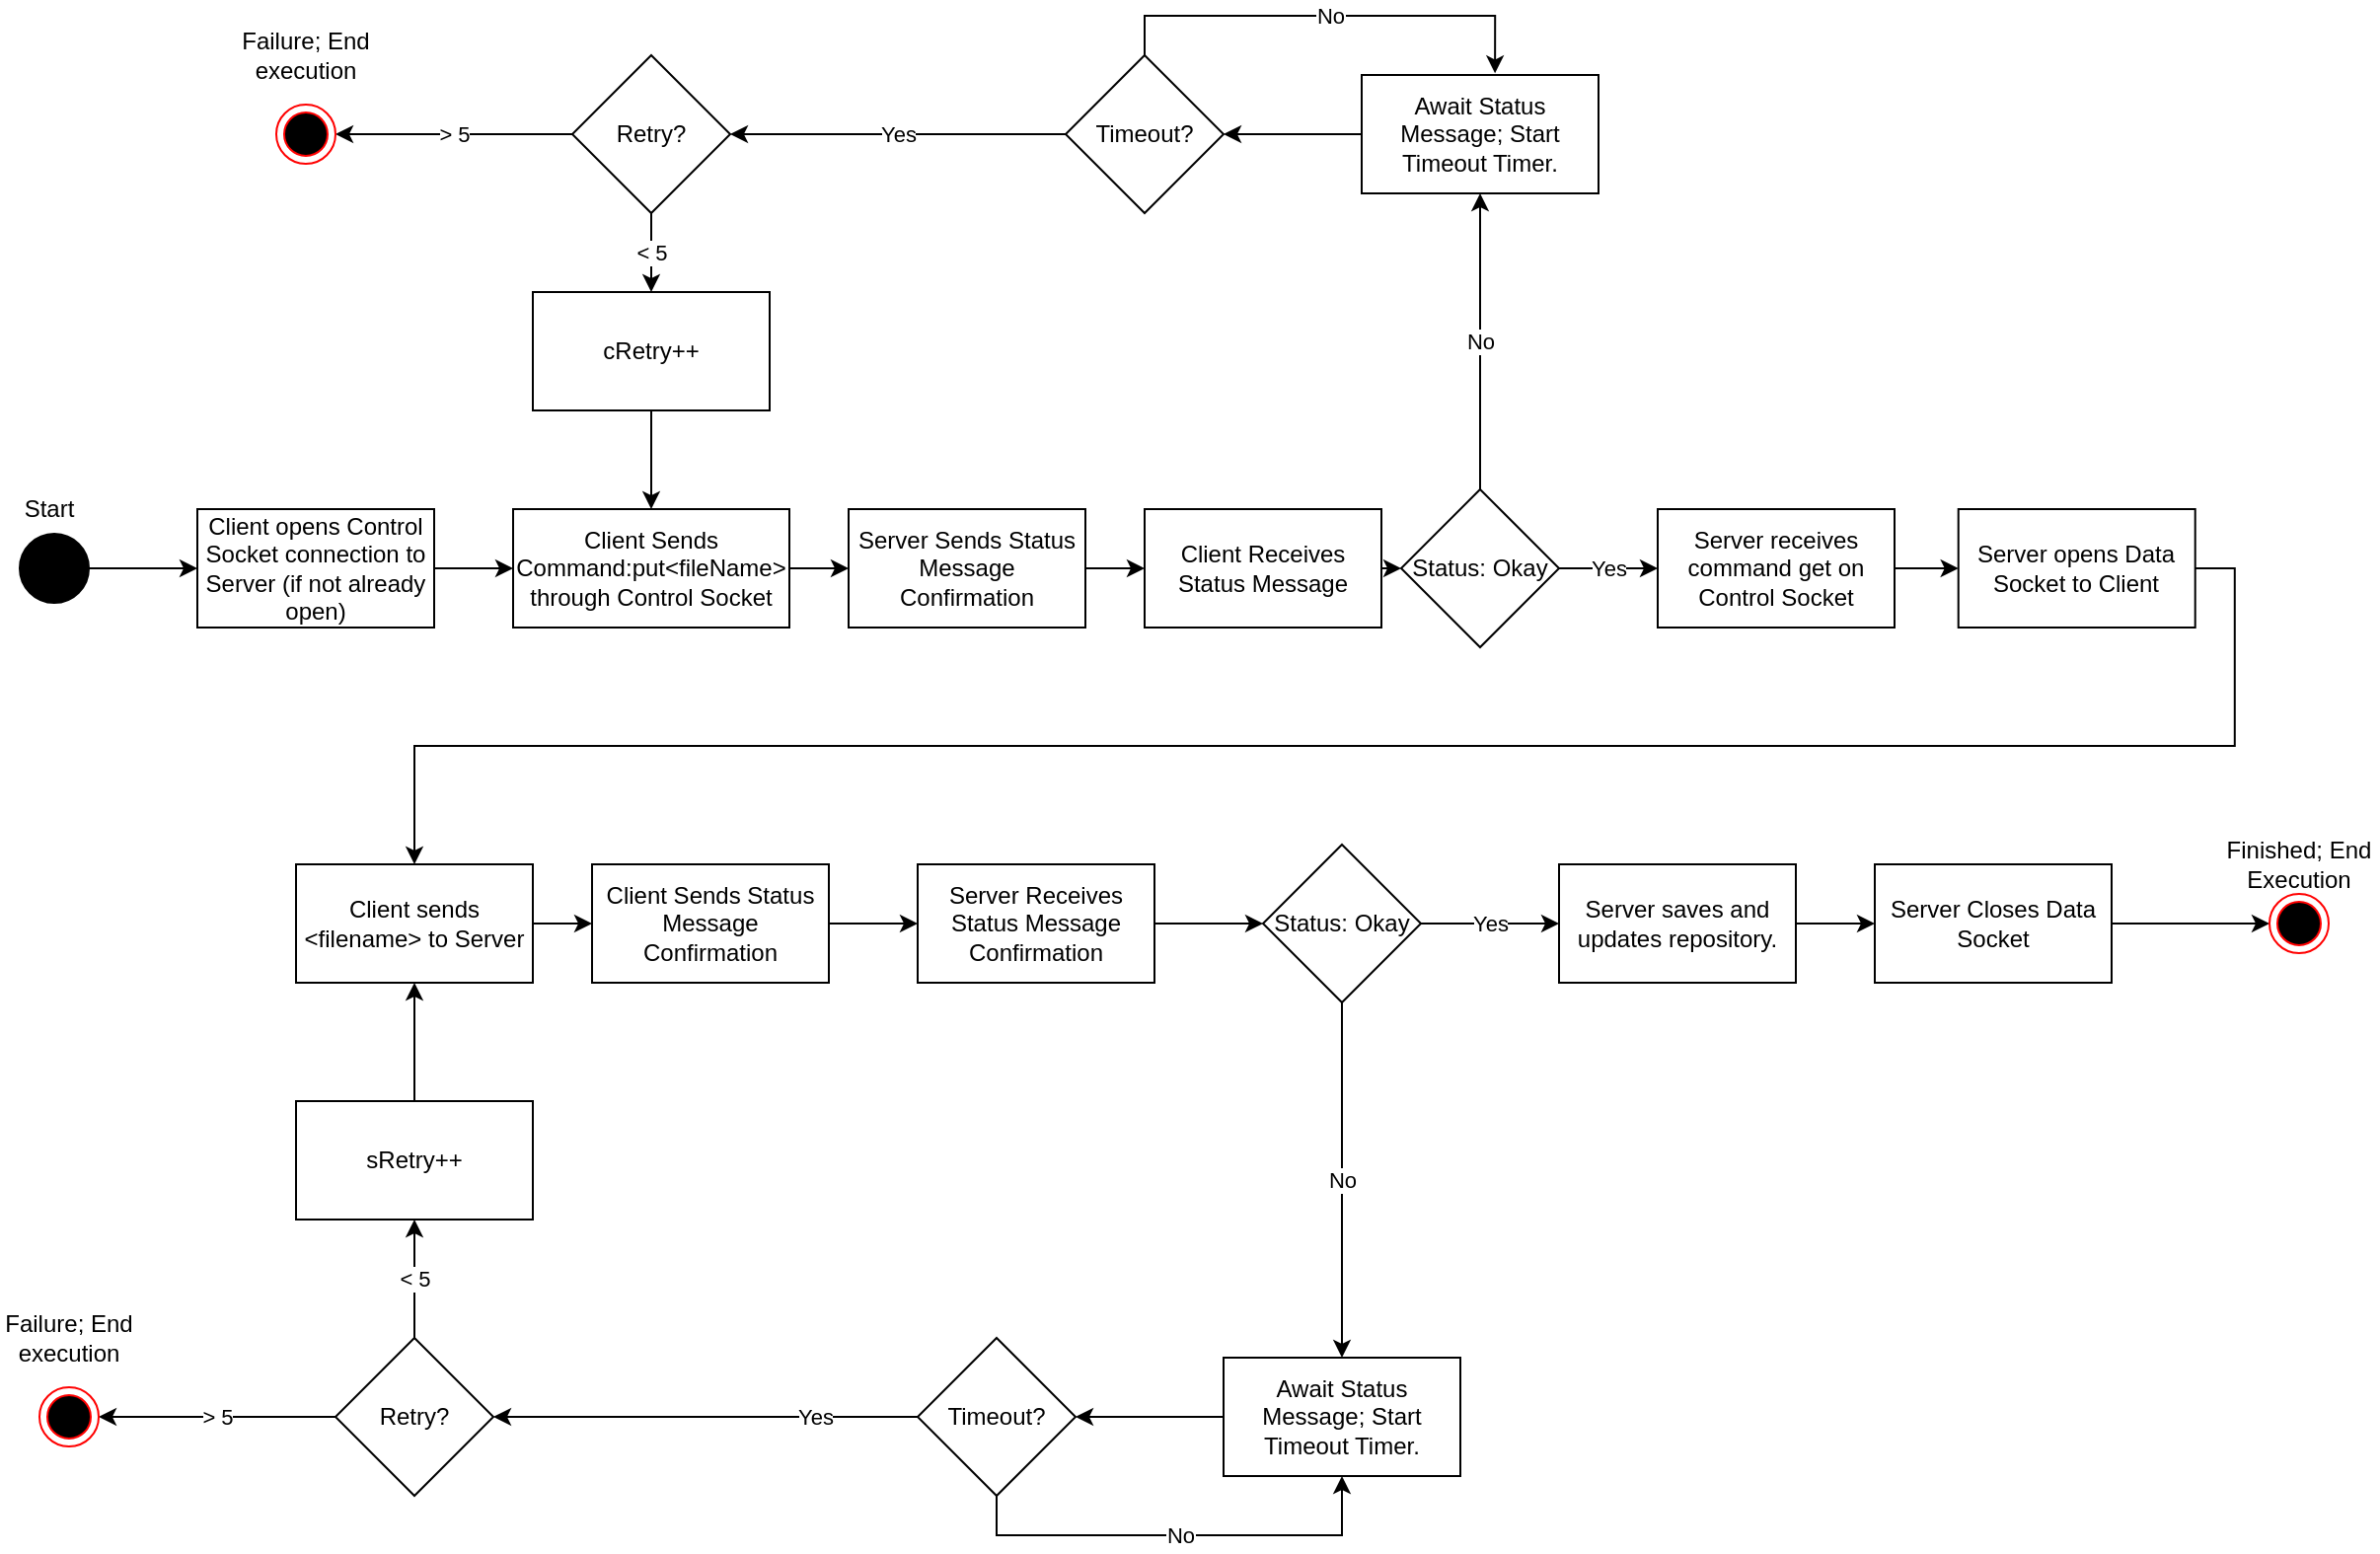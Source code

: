 <mxfile version="14.4.2" type="device"><diagram id="VicCjP9C5z60h8NR6XWv" name="Page-1"><mxGraphModel dx="2272" dy="1962" grid="1" gridSize="10" guides="1" tooltips="1" connect="1" arrows="1" fold="1" page="1" pageScale="1" pageWidth="850" pageHeight="1100" math="0" shadow="0"><root><mxCell id="0"/><mxCell id="1" parent="0"/><mxCell id="uwPoR_n0p5myCNU0cdYA-2" style="edgeStyle=orthogonalEdgeStyle;rounded=0;orthogonalLoop=1;jettySize=auto;html=1;exitX=1;exitY=0.5;exitDx=0;exitDy=0;entryX=0;entryY=0.5;entryDx=0;entryDy=0;" parent="1" source="uwPoR_n0p5myCNU0cdYA-1" target="f8woQvzd1etur11frkFM-3" edge="1"><mxGeometry relative="1" as="geometry"><mxPoint x="480" y="259.793" as="targetPoint"/></mxGeometry></mxCell><mxCell id="uwPoR_n0p5myCNU0cdYA-1" value="Client Sends Command:put&amp;lt;fileName&amp;gt; through Control Socket" style="rounded=0;whiteSpace=wrap;html=1;" parent="1" vertex="1"><mxGeometry x="160" y="230" width="140" height="60" as="geometry"/></mxCell><mxCell id="uwPoR_n0p5myCNU0cdYA-4" style="edgeStyle=orthogonalEdgeStyle;rounded=0;orthogonalLoop=1;jettySize=auto;html=1;exitX=1;exitY=0.5;exitDx=0;exitDy=0;entryX=0;entryY=0.5;entryDx=0;entryDy=0;" parent="1" source="uwPoR_n0p5myCNU0cdYA-3" target="XqZTnBEbk5Tgh_Dx3stQ-1" edge="1"><mxGeometry relative="1" as="geometry"><mxPoint x="892.36" y="260" as="targetPoint"/></mxGeometry></mxCell><mxCell id="uwPoR_n0p5myCNU0cdYA-3" value="Server receives command get on Control Socket" style="rounded=0;whiteSpace=wrap;html=1;" parent="1" vertex="1"><mxGeometry x="740" y="230" width="120" height="60" as="geometry"/></mxCell><mxCell id="uwPoR_n0p5myCNU0cdYA-13" style="edgeStyle=orthogonalEdgeStyle;rounded=0;orthogonalLoop=1;jettySize=auto;html=1;exitX=1;exitY=0.5;exitDx=0;exitDy=0;entryX=0;entryY=0.5;entryDx=0;entryDy=0;" parent="1" source="uwPoR_n0p5myCNU0cdYA-12" target="uwPoR_n0p5myCNU0cdYA-1" edge="1"><mxGeometry relative="1" as="geometry"/></mxCell><mxCell id="uwPoR_n0p5myCNU0cdYA-12" value="Client opens Control Socket connection to Server (if not already open)" style="rounded=0;whiteSpace=wrap;html=1;" parent="1" vertex="1"><mxGeometry y="230" width="120" height="60" as="geometry"/></mxCell><mxCell id="6hNsgM-2XBKnOXxkau7f-1" style="edgeStyle=orthogonalEdgeStyle;rounded=0;orthogonalLoop=1;jettySize=auto;html=1;exitX=1;exitY=0.5;exitDx=0;exitDy=0;entryX=0.5;entryY=0;entryDx=0;entryDy=0;" parent="1" source="XqZTnBEbk5Tgh_Dx3stQ-1" target="6hNsgM-2XBKnOXxkau7f-2" edge="1"><mxGeometry relative="1" as="geometry"><mxPoint x="160" y="350" as="targetPoint"/></mxGeometry></mxCell><mxCell id="XqZTnBEbk5Tgh_Dx3stQ-1" value="Server opens Data Socket to Client" style="rounded=0;whiteSpace=wrap;html=1;" parent="1" vertex="1"><mxGeometry x="892.36" y="230" width="120" height="60" as="geometry"/></mxCell><mxCell id="6hNsgM-2XBKnOXxkau7f-3" style="edgeStyle=orthogonalEdgeStyle;rounded=0;orthogonalLoop=1;jettySize=auto;html=1;exitX=1;exitY=0.5;exitDx=0;exitDy=0;entryX=0;entryY=0.5;entryDx=0;entryDy=0;" parent="1" source="6hNsgM-2XBKnOXxkau7f-2" target="Smzq4woyC__kjxTF8Ho8-18" edge="1"><mxGeometry relative="1" as="geometry"><mxPoint x="210" y="440" as="targetPoint"/></mxGeometry></mxCell><mxCell id="6hNsgM-2XBKnOXxkau7f-2" value="Client sends &amp;lt;filename&amp;gt; to Server" style="rounded=0;whiteSpace=wrap;html=1;" parent="1" vertex="1"><mxGeometry x="50" y="410" width="120" height="60" as="geometry"/></mxCell><mxCell id="6hNsgM-2XBKnOXxkau7f-6" style="edgeStyle=orthogonalEdgeStyle;rounded=0;orthogonalLoop=1;jettySize=auto;html=1;exitX=1;exitY=0.5;exitDx=0;exitDy=0;entryX=0;entryY=0.5;entryDx=0;entryDy=0;" parent="1" source="Smzq4woyC__kjxTF8Ho8-19" target="f8woQvzd1etur11frkFM-8" edge="1"><mxGeometry relative="1" as="geometry"><mxPoint x="490" y="470.19" as="targetPoint"/><mxPoint x="330" y="440" as="sourcePoint"/></mxGeometry></mxCell><mxCell id="f8woQvzd1etur11frkFM-2" style="edgeStyle=orthogonalEdgeStyle;rounded=0;orthogonalLoop=1;jettySize=auto;html=1;exitX=1;exitY=0.5;exitDx=0;exitDy=0;entryX=0;entryY=0.5;entryDx=0;entryDy=0;" parent="1" source="6hNsgM-2XBKnOXxkau7f-7" target="f8woQvzd1etur11frkFM-1" edge="1"><mxGeometry relative="1" as="geometry"><mxPoint x="864.73" y="440.103" as="targetPoint"/></mxGeometry></mxCell><mxCell id="6hNsgM-2XBKnOXxkau7f-7" value="Server saves and updates repository." style="rounded=0;whiteSpace=wrap;html=1;" parent="1" vertex="1"><mxGeometry x="690" y="410" width="120" height="60" as="geometry"/></mxCell><mxCell id="f8woQvzd1etur11frkFM-1" value="Server Closes Data Socket" style="rounded=0;whiteSpace=wrap;html=1;" parent="1" vertex="1"><mxGeometry x="850" y="410" width="120" height="60" as="geometry"/></mxCell><mxCell id="f8woQvzd1etur11frkFM-4" style="edgeStyle=orthogonalEdgeStyle;rounded=0;orthogonalLoop=1;jettySize=auto;html=1;exitX=1;exitY=0.5;exitDx=0;exitDy=0;entryX=0;entryY=0.5;entryDx=0;entryDy=0;" parent="1" source="Smzq4woyC__kjxTF8Ho8-1" target="f8woQvzd1etur11frkFM-5" edge="1"><mxGeometry relative="1" as="geometry"/></mxCell><mxCell id="f8woQvzd1etur11frkFM-3" value="Server Sends Status Message Confirmation" style="rounded=0;whiteSpace=wrap;html=1;" parent="1" vertex="1"><mxGeometry x="330" y="230" width="120" height="60" as="geometry"/></mxCell><mxCell id="f8woQvzd1etur11frkFM-6" value="Yes" style="edgeStyle=orthogonalEdgeStyle;rounded=0;orthogonalLoop=1;jettySize=auto;html=1;exitX=1;exitY=0.5;exitDx=0;exitDy=0;entryX=0;entryY=0.5;entryDx=0;entryDy=0;" parent="1" source="f8woQvzd1etur11frkFM-5" target="uwPoR_n0p5myCNU0cdYA-3" edge="1"><mxGeometry relative="1" as="geometry"/></mxCell><mxCell id="f8woQvzd1etur11frkFM-5" value="Status: Okay" style="rhombus;whiteSpace=wrap;html=1;" parent="1" vertex="1"><mxGeometry x="610" y="220" width="80" height="80" as="geometry"/></mxCell><mxCell id="f8woQvzd1etur11frkFM-9" value="Yes" style="edgeStyle=orthogonalEdgeStyle;rounded=0;orthogonalLoop=1;jettySize=auto;html=1;exitX=1;exitY=0.5;exitDx=0;exitDy=0;entryX=0;entryY=0.5;entryDx=0;entryDy=0;" parent="1" source="f8woQvzd1etur11frkFM-8" target="6hNsgM-2XBKnOXxkau7f-7" edge="1"><mxGeometry relative="1" as="geometry"/></mxCell><mxCell id="f8woQvzd1etur11frkFM-8" value="Status: Okay" style="rhombus;whiteSpace=wrap;html=1;" parent="1" vertex="1"><mxGeometry x="540" y="400" width="80" height="80" as="geometry"/></mxCell><mxCell id="Smzq4woyC__kjxTF8Ho8-1" value="Client Receives Status Message" style="rounded=0;whiteSpace=wrap;html=1;" parent="1" vertex="1"><mxGeometry x="480" y="230" width="120" height="60" as="geometry"/></mxCell><mxCell id="Smzq4woyC__kjxTF8Ho8-2" style="edgeStyle=orthogonalEdgeStyle;rounded=0;orthogonalLoop=1;jettySize=auto;html=1;exitX=1;exitY=0.5;exitDx=0;exitDy=0;entryX=0;entryY=0.5;entryDx=0;entryDy=0;" parent="1" source="f8woQvzd1etur11frkFM-3" target="Smzq4woyC__kjxTF8Ho8-1" edge="1"><mxGeometry relative="1" as="geometry"><mxPoint x="460" y="260" as="sourcePoint"/><mxPoint x="580" y="260" as="targetPoint"/></mxGeometry></mxCell><mxCell id="Smzq4woyC__kjxTF8Ho8-3" value="No" style="edgeStyle=orthogonalEdgeStyle;rounded=0;orthogonalLoop=1;jettySize=auto;html=1;exitX=0.5;exitY=0;exitDx=0;exitDy=0;entryX=0.5;entryY=1;entryDx=0;entryDy=0;" parent="1" source="f8woQvzd1etur11frkFM-5" target="Smzq4woyC__kjxTF8Ho8-5" edge="1"><mxGeometry relative="1" as="geometry"><mxPoint x="650" y="200" as="sourcePoint"/></mxGeometry></mxCell><mxCell id="Smzq4woyC__kjxTF8Ho8-4" style="edgeStyle=orthogonalEdgeStyle;rounded=0;orthogonalLoop=1;jettySize=auto;html=1;exitX=0;exitY=0.5;exitDx=0;exitDy=0;entryX=1;entryY=0.5;entryDx=0;entryDy=0;" parent="1" source="Smzq4woyC__kjxTF8Ho8-5" target="Smzq4woyC__kjxTF8Ho8-8" edge="1"><mxGeometry relative="1" as="geometry"><mxPoint x="480" y="40" as="targetPoint"/></mxGeometry></mxCell><mxCell id="Smzq4woyC__kjxTF8Ho8-5" value="Await Status Message; Start Timeout Timer." style="rounded=0;whiteSpace=wrap;html=1;" parent="1" vertex="1"><mxGeometry x="590" y="10" width="120" height="60" as="geometry"/></mxCell><mxCell id="Smzq4woyC__kjxTF8Ho8-6" value="Yes" style="edgeStyle=orthogonalEdgeStyle;rounded=0;orthogonalLoop=1;jettySize=auto;html=1;exitX=0;exitY=0.5;exitDx=0;exitDy=0;entryX=1;entryY=0.5;entryDx=0;entryDy=0;" parent="1" source="Smzq4woyC__kjxTF8Ho8-8" target="Smzq4woyC__kjxTF8Ho8-11" edge="1"><mxGeometry relative="1" as="geometry"/></mxCell><mxCell id="Smzq4woyC__kjxTF8Ho8-7" value="No" style="edgeStyle=orthogonalEdgeStyle;rounded=0;orthogonalLoop=1;jettySize=auto;html=1;exitX=0.5;exitY=0;exitDx=0;exitDy=0;entryX=0.563;entryY=-0.014;entryDx=0;entryDy=0;entryPerimeter=0;" parent="1" source="Smzq4woyC__kjxTF8Ho8-8" target="Smzq4woyC__kjxTF8Ho8-5" edge="1"><mxGeometry relative="1" as="geometry"/></mxCell><mxCell id="Smzq4woyC__kjxTF8Ho8-8" value="Timeout?" style="rhombus;whiteSpace=wrap;html=1;" parent="1" vertex="1"><mxGeometry x="440" width="80" height="80" as="geometry"/></mxCell><mxCell id="Smzq4woyC__kjxTF8Ho8-9" value="&amp;lt; 5" style="edgeStyle=orthogonalEdgeStyle;rounded=0;orthogonalLoop=1;jettySize=auto;html=1;exitX=0.5;exitY=1;exitDx=0;exitDy=0;entryX=0.5;entryY=0;entryDx=0;entryDy=0;" parent="1" source="Smzq4woyC__kjxTF8Ho8-11" target="Smzq4woyC__kjxTF8Ho8-15" edge="1"><mxGeometry relative="1" as="geometry"><mxPoint x="230" y="110" as="targetPoint"/></mxGeometry></mxCell><mxCell id="Smzq4woyC__kjxTF8Ho8-10" value="&amp;gt; 5" style="edgeStyle=orthogonalEdgeStyle;rounded=0;orthogonalLoop=1;jettySize=auto;html=1;exitX=0;exitY=0.5;exitDx=0;exitDy=0;entryX=1;entryY=0.5;entryDx=0;entryDy=0;" parent="1" source="Smzq4woyC__kjxTF8Ho8-11" target="Smzq4woyC__kjxTF8Ho8-12" edge="1"><mxGeometry relative="1" as="geometry"><mxPoint x="130" y="40" as="targetPoint"/></mxGeometry></mxCell><mxCell id="Smzq4woyC__kjxTF8Ho8-11" value="Retry?" style="rhombus;whiteSpace=wrap;html=1;" parent="1" vertex="1"><mxGeometry x="190" width="80" height="80" as="geometry"/></mxCell><mxCell id="Smzq4woyC__kjxTF8Ho8-12" value="" style="ellipse;html=1;shape=endState;fillColor=#000000;strokeColor=#ff0000;" parent="1" vertex="1"><mxGeometry x="40" y="25" width="30" height="30" as="geometry"/></mxCell><mxCell id="Smzq4woyC__kjxTF8Ho8-13" value="Failure; End execution" style="text;html=1;strokeColor=none;fillColor=none;align=center;verticalAlign=middle;whiteSpace=wrap;rounded=0;" parent="1" vertex="1"><mxGeometry x="20" y="-10" width="70" height="20" as="geometry"/></mxCell><mxCell id="Smzq4woyC__kjxTF8Ho8-14" style="edgeStyle=orthogonalEdgeStyle;rounded=0;orthogonalLoop=1;jettySize=auto;html=1;exitX=0.5;exitY=1;exitDx=0;exitDy=0;entryX=0.5;entryY=0;entryDx=0;entryDy=0;" parent="1" source="Smzq4woyC__kjxTF8Ho8-15" target="uwPoR_n0p5myCNU0cdYA-1" edge="1"><mxGeometry relative="1" as="geometry"><mxPoint x="240" y="210" as="targetPoint"/></mxGeometry></mxCell><mxCell id="Smzq4woyC__kjxTF8Ho8-15" value="cRetry++" style="rounded=0;whiteSpace=wrap;html=1;" parent="1" vertex="1"><mxGeometry x="170" y="120" width="120" height="60" as="geometry"/></mxCell><mxCell id="Smzq4woyC__kjxTF8Ho8-16" style="edgeStyle=orthogonalEdgeStyle;rounded=0;orthogonalLoop=1;jettySize=auto;html=1;exitX=1;exitY=0.5;exitDx=0;exitDy=0;entryX=0;entryY=0.5;entryDx=0;entryDy=0;" parent="1" source="Smzq4woyC__kjxTF8Ho8-17" target="uwPoR_n0p5myCNU0cdYA-12" edge="1"><mxGeometry relative="1" as="geometry"><mxPoint x="-30" y="260" as="targetPoint"/></mxGeometry></mxCell><mxCell id="Smzq4woyC__kjxTF8Ho8-17" value="" style="ellipse;whiteSpace=wrap;html=1;aspect=fixed;fillColor=#000000;" parent="1" vertex="1"><mxGeometry x="-90" y="242.5" width="35" height="35" as="geometry"/></mxCell><mxCell id="Smzq4woyC__kjxTF8Ho8-18" value="Client Sends Status Message Confirmation" style="rounded=0;whiteSpace=wrap;html=1;" parent="1" vertex="1"><mxGeometry x="200" y="410" width="120" height="60" as="geometry"/></mxCell><mxCell id="Smzq4woyC__kjxTF8Ho8-19" value="Server Receives Status Message Confirmation" style="rounded=0;whiteSpace=wrap;html=1;" parent="1" vertex="1"><mxGeometry x="365" y="410" width="120" height="60" as="geometry"/></mxCell><mxCell id="Smzq4woyC__kjxTF8Ho8-20" style="edgeStyle=orthogonalEdgeStyle;rounded=0;orthogonalLoop=1;jettySize=auto;html=1;exitX=1;exitY=0.5;exitDx=0;exitDy=0;entryX=0;entryY=0.5;entryDx=0;entryDy=0;" parent="1" source="Smzq4woyC__kjxTF8Ho8-18" target="Smzq4woyC__kjxTF8Ho8-19" edge="1"><mxGeometry relative="1" as="geometry"><mxPoint x="320" y="440" as="sourcePoint"/><mxPoint x="560" y="440" as="targetPoint"/></mxGeometry></mxCell><mxCell id="Smzq4woyC__kjxTF8Ho8-21" value="No" style="edgeStyle=orthogonalEdgeStyle;rounded=0;orthogonalLoop=1;jettySize=auto;html=1;exitX=0.5;exitY=1;exitDx=0;exitDy=0;" parent="1" source="f8woQvzd1etur11frkFM-8" target="Smzq4woyC__kjxTF8Ho8-23" edge="1"><mxGeometry relative="1" as="geometry"><mxPoint x="570" y="500" as="sourcePoint"/></mxGeometry></mxCell><mxCell id="Smzq4woyC__kjxTF8Ho8-22" style="edgeStyle=orthogonalEdgeStyle;rounded=0;orthogonalLoop=1;jettySize=auto;html=1;exitX=0;exitY=0.5;exitDx=0;exitDy=0;entryX=1;entryY=0.5;entryDx=0;entryDy=0;" parent="1" source="Smzq4woyC__kjxTF8Ho8-23" target="Smzq4woyC__kjxTF8Ho8-26" edge="1"><mxGeometry relative="1" as="geometry"><mxPoint x="210" y="720" as="targetPoint"/></mxGeometry></mxCell><mxCell id="Smzq4woyC__kjxTF8Ho8-23" value="Await Status Message; Start Timeout Timer." style="rounded=0;whiteSpace=wrap;html=1;" parent="1" vertex="1"><mxGeometry x="520" y="660" width="120" height="60" as="geometry"/></mxCell><mxCell id="Smzq4woyC__kjxTF8Ho8-24" value="Yes" style="edgeStyle=orthogonalEdgeStyle;rounded=0;orthogonalLoop=1;jettySize=auto;html=1;exitX=0;exitY=0.5;exitDx=0;exitDy=0;entryX=1;entryY=0.5;entryDx=0;entryDy=0;" parent="1" source="Smzq4woyC__kjxTF8Ho8-26" target="Smzq4woyC__kjxTF8Ho8-29" edge="1"><mxGeometry relative="1" as="geometry"><Array as="points"><mxPoint x="420" y="690"/></Array></mxGeometry></mxCell><mxCell id="Smzq4woyC__kjxTF8Ho8-25" value="No" style="edgeStyle=orthogonalEdgeStyle;rounded=0;orthogonalLoop=1;jettySize=auto;html=1;exitX=0.5;exitY=1;exitDx=0;exitDy=0;entryX=0.5;entryY=1;entryDx=0;entryDy=0;" parent="1" source="Smzq4woyC__kjxTF8Ho8-26" target="Smzq4woyC__kjxTF8Ho8-23" edge="1"><mxGeometry relative="1" as="geometry"/></mxCell><mxCell id="Smzq4woyC__kjxTF8Ho8-26" value="Timeout?" style="rhombus;whiteSpace=wrap;html=1;" parent="1" vertex="1"><mxGeometry x="365" y="650" width="80" height="80" as="geometry"/></mxCell><mxCell id="Smzq4woyC__kjxTF8Ho8-27" value="&amp;gt; 5" style="edgeStyle=orthogonalEdgeStyle;rounded=0;orthogonalLoop=1;jettySize=auto;html=1;exitX=0;exitY=0.5;exitDx=0;exitDy=0;entryX=1;entryY=0.5;entryDx=0;entryDy=0;" parent="1" source="Smzq4woyC__kjxTF8Ho8-29" target="Smzq4woyC__kjxTF8Ho8-30" edge="1"><mxGeometry relative="1" as="geometry"><mxPoint x="10" y="690" as="targetPoint"/></mxGeometry></mxCell><mxCell id="Smzq4woyC__kjxTF8Ho8-28" value="&amp;lt; 5" style="edgeStyle=orthogonalEdgeStyle;rounded=0;orthogonalLoop=1;jettySize=auto;html=1;exitX=0.5;exitY=0;exitDx=0;exitDy=0;entryX=0.5;entryY=1;entryDx=0;entryDy=0;" parent="1" source="Smzq4woyC__kjxTF8Ho8-29" target="Smzq4woyC__kjxTF8Ho8-33" edge="1"><mxGeometry relative="1" as="geometry"/></mxCell><mxCell id="Smzq4woyC__kjxTF8Ho8-29" value="Retry?" style="rhombus;whiteSpace=wrap;html=1;" parent="1" vertex="1"><mxGeometry x="70" y="650" width="80" height="80" as="geometry"/></mxCell><mxCell id="Smzq4woyC__kjxTF8Ho8-30" value="" style="ellipse;html=1;shape=endState;fillColor=#000000;strokeColor=#ff0000;" parent="1" vertex="1"><mxGeometry x="-80" y="675" width="30" height="30" as="geometry"/></mxCell><mxCell id="Smzq4woyC__kjxTF8Ho8-31" value="Failure; End execution" style="text;html=1;strokeColor=none;fillColor=none;align=center;verticalAlign=middle;whiteSpace=wrap;rounded=0;" parent="1" vertex="1"><mxGeometry x="-100" y="640" width="70" height="20" as="geometry"/></mxCell><mxCell id="Smzq4woyC__kjxTF8Ho8-32" style="edgeStyle=orthogonalEdgeStyle;rounded=0;orthogonalLoop=1;jettySize=auto;html=1;exitX=0.5;exitY=0;exitDx=0;exitDy=0;entryX=0.5;entryY=1;entryDx=0;entryDy=0;" parent="1" source="Smzq4woyC__kjxTF8Ho8-33" target="6hNsgM-2XBKnOXxkau7f-2" edge="1"><mxGeometry relative="1" as="geometry"><mxPoint x="110" y="490" as="targetPoint"/></mxGeometry></mxCell><mxCell id="Smzq4woyC__kjxTF8Ho8-33" value="sRetry++" style="rounded=0;whiteSpace=wrap;html=1;" parent="1" vertex="1"><mxGeometry x="50" y="530" width="120" height="60" as="geometry"/></mxCell><mxCell id="Smzq4woyC__kjxTF8Ho8-34" style="edgeStyle=orthogonalEdgeStyle;rounded=0;orthogonalLoop=1;jettySize=auto;html=1;exitX=1;exitY=0.5;exitDx=0;exitDy=0;entryX=0;entryY=0.5;entryDx=0;entryDy=0;" parent="1" source="f8woQvzd1etur11frkFM-1" target="Smzq4woyC__kjxTF8Ho8-35" edge="1"><mxGeometry relative="1" as="geometry"><mxPoint x="1060.0" y="430.103" as="targetPoint"/><mxPoint x="980" y="430" as="sourcePoint"/></mxGeometry></mxCell><mxCell id="Smzq4woyC__kjxTF8Ho8-35" value="" style="ellipse;html=1;shape=endState;fillColor=#000000;strokeColor=#ff0000;" parent="1" vertex="1"><mxGeometry x="1050" y="425" width="30" height="30" as="geometry"/></mxCell><mxCell id="Smzq4woyC__kjxTF8Ho8-36" value="Start" style="text;html=1;strokeColor=none;fillColor=none;align=center;verticalAlign=middle;whiteSpace=wrap;rounded=0;" parent="1" vertex="1"><mxGeometry x="-95" y="220" width="40" height="20" as="geometry"/></mxCell><mxCell id="DJV0luS2ow4asTktAfyl-1" value="Finished; End Execution" style="text;html=1;strokeColor=none;fillColor=none;align=center;verticalAlign=middle;whiteSpace=wrap;rounded=0;" vertex="1" parent="1"><mxGeometry x="1025" y="400" width="80" height="20" as="geometry"/></mxCell></root></mxGraphModel></diagram></mxfile>